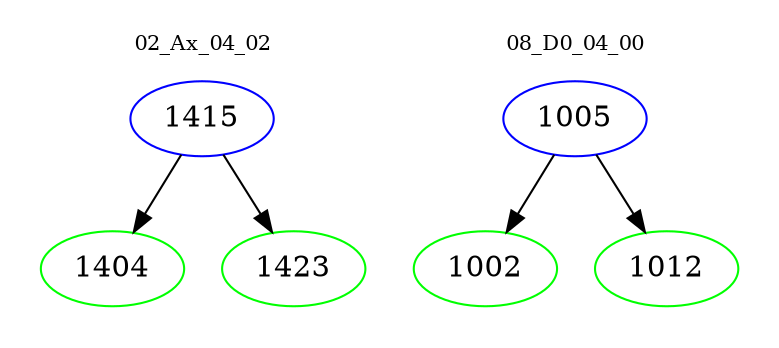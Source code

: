 digraph{
subgraph cluster_0 {
color = white
label = "02_Ax_04_02";
fontsize=10;
T0_1415 [label="1415", color="blue"]
T0_1415 -> T0_1404 [color="black"]
T0_1404 [label="1404", color="green"]
T0_1415 -> T0_1423 [color="black"]
T0_1423 [label="1423", color="green"]
}
subgraph cluster_1 {
color = white
label = "08_D0_04_00";
fontsize=10;
T1_1005 [label="1005", color="blue"]
T1_1005 -> T1_1002 [color="black"]
T1_1002 [label="1002", color="green"]
T1_1005 -> T1_1012 [color="black"]
T1_1012 [label="1012", color="green"]
}
}

